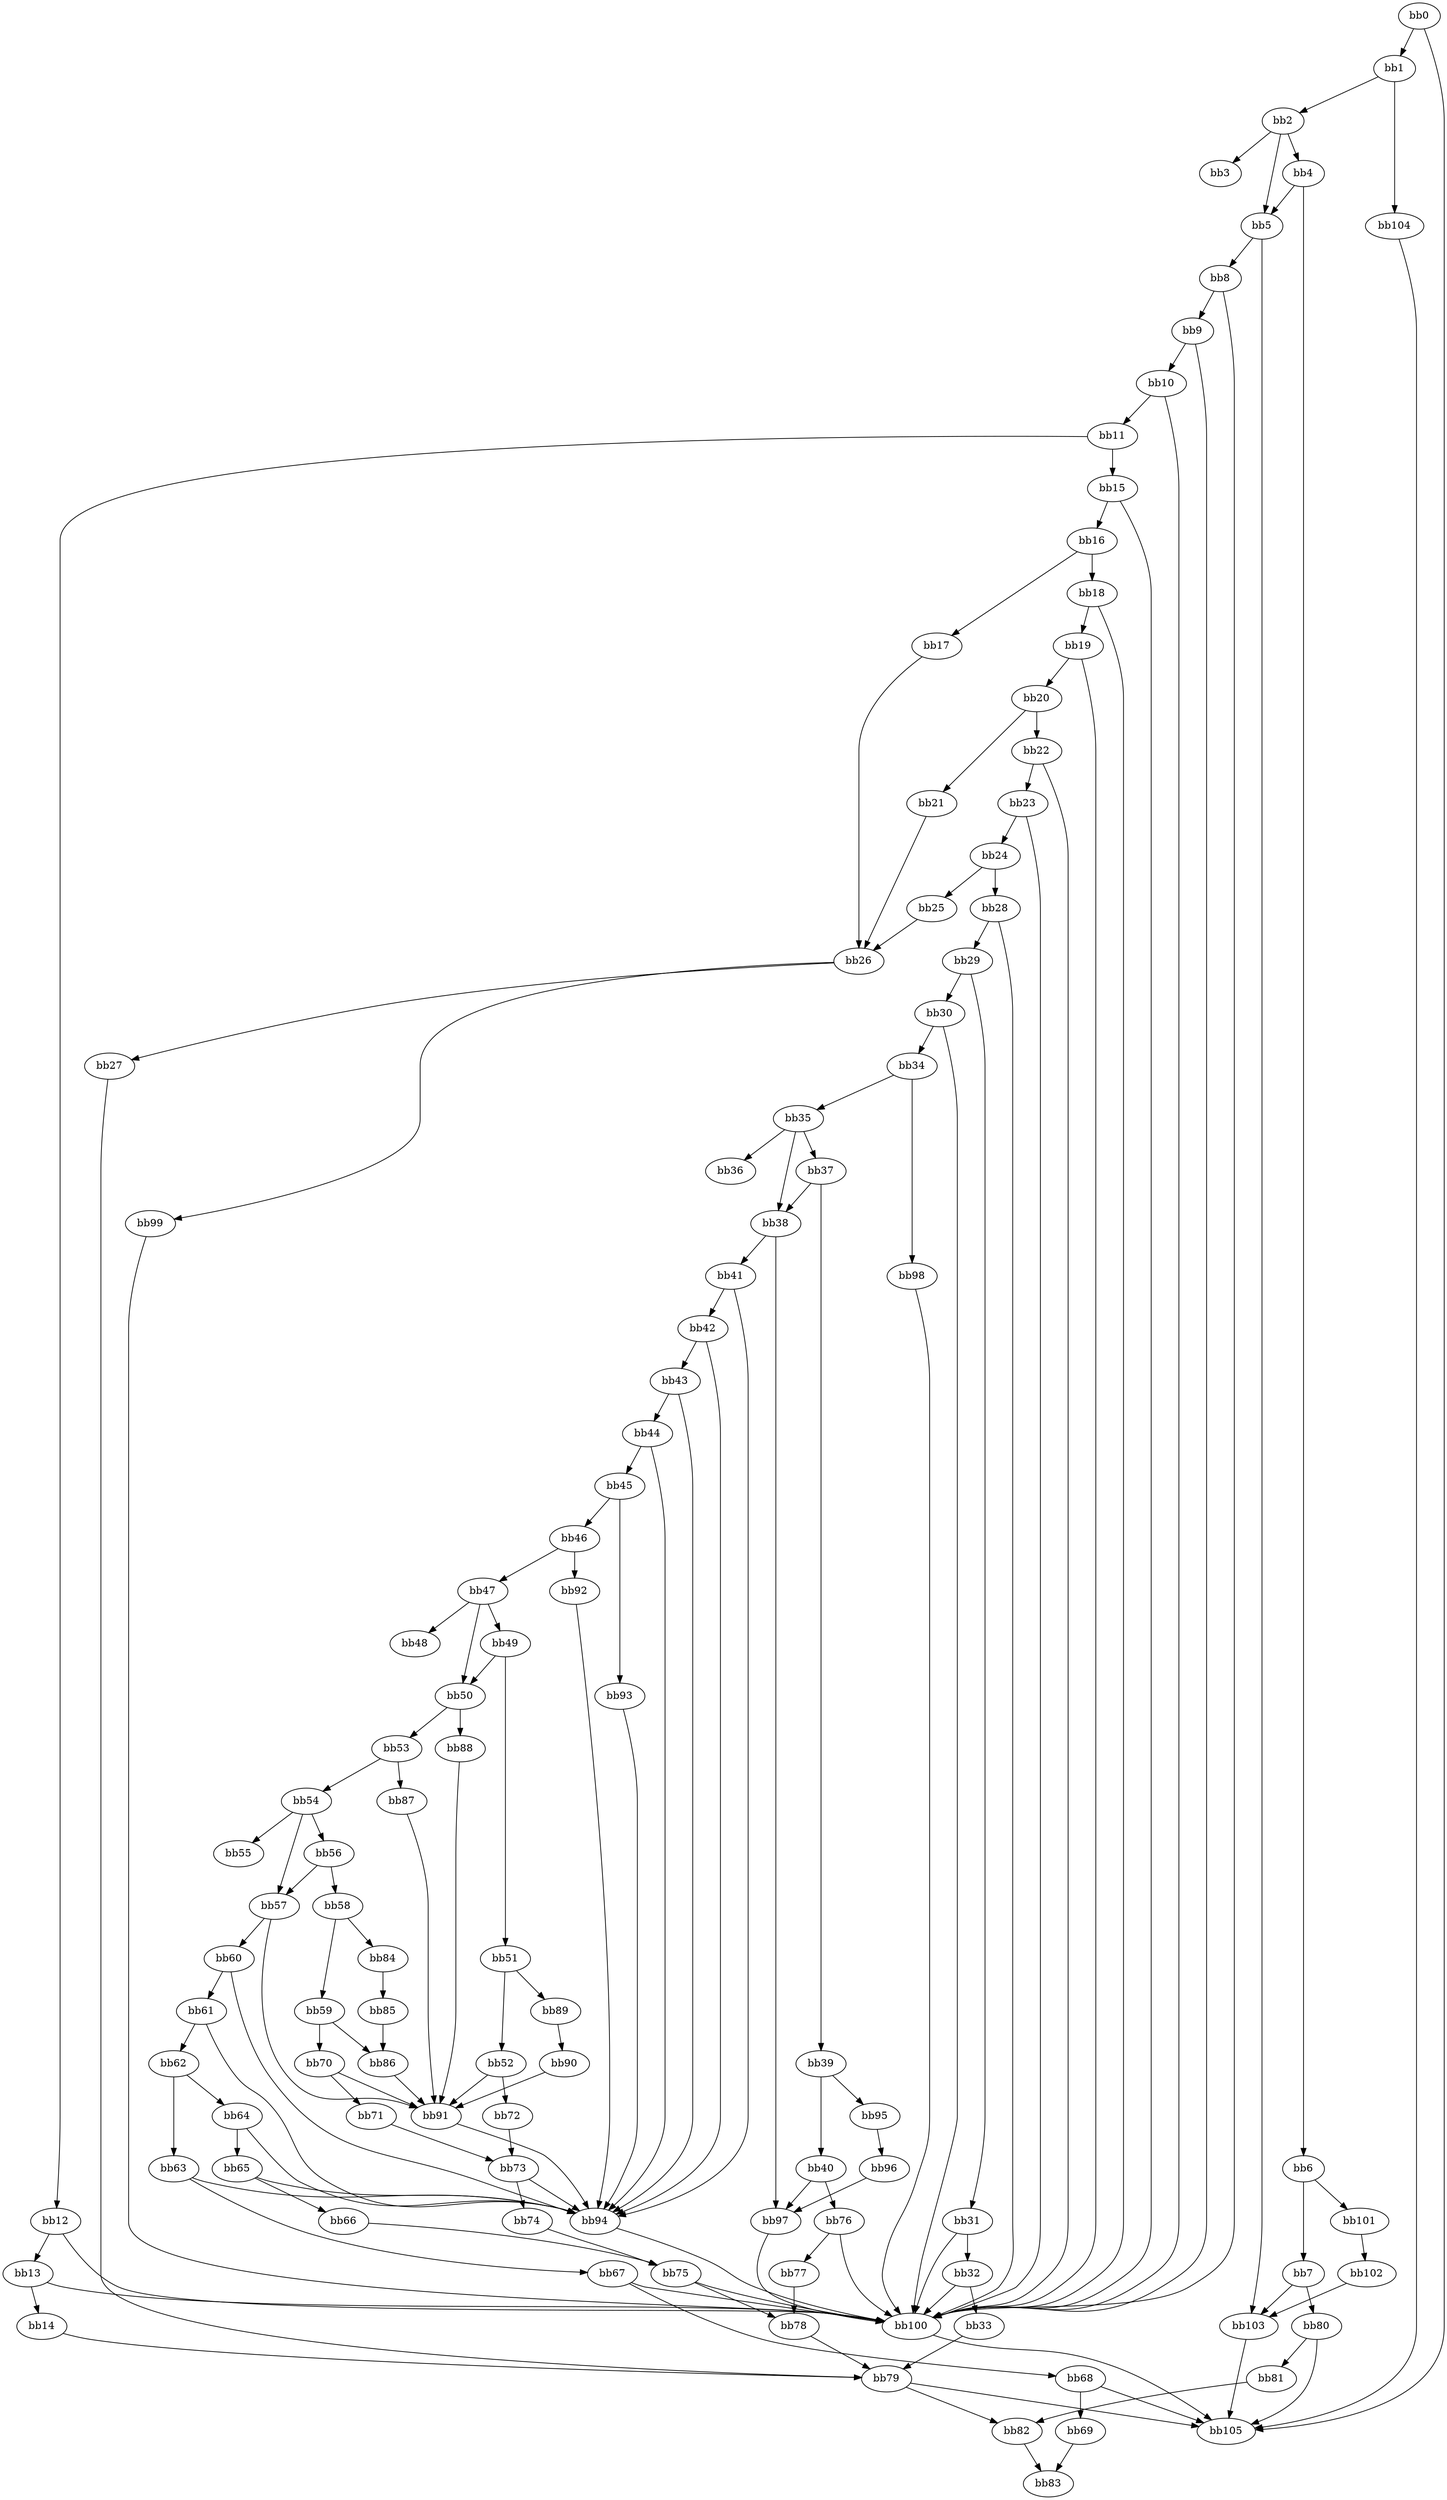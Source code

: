 digraph {
    0 [ label = "bb0\l" ]
    1 [ label = "bb1\l" ]
    2 [ label = "bb2\l" ]
    3 [ label = "bb3\l" ]
    4 [ label = "bb4\l" ]
    5 [ label = "bb5\l" ]
    6 [ label = "bb6\l" ]
    7 [ label = "bb7\l" ]
    8 [ label = "bb8\l" ]
    9 [ label = "bb9\l" ]
    10 [ label = "bb10\l" ]
    11 [ label = "bb11\l" ]
    12 [ label = "bb12\l" ]
    13 [ label = "bb13\l" ]
    14 [ label = "bb14\l" ]
    15 [ label = "bb15\l" ]
    16 [ label = "bb16\l" ]
    17 [ label = "bb17\l" ]
    18 [ label = "bb18\l" ]
    19 [ label = "bb19\l" ]
    20 [ label = "bb20\l" ]
    21 [ label = "bb21\l" ]
    22 [ label = "bb22\l" ]
    23 [ label = "bb23\l" ]
    24 [ label = "bb24\l" ]
    25 [ label = "bb25\l" ]
    26 [ label = "bb26\l" ]
    27 [ label = "bb27\l" ]
    28 [ label = "bb28\l" ]
    29 [ label = "bb29\l" ]
    30 [ label = "bb30\l" ]
    31 [ label = "bb31\l" ]
    32 [ label = "bb32\l" ]
    33 [ label = "bb33\l" ]
    34 [ label = "bb34\l" ]
    35 [ label = "bb35\l" ]
    36 [ label = "bb36\l" ]
    37 [ label = "bb37\l" ]
    38 [ label = "bb38\l" ]
    39 [ label = "bb39\l" ]
    40 [ label = "bb40\l" ]
    41 [ label = "bb41\l" ]
    42 [ label = "bb42\l" ]
    43 [ label = "bb43\l" ]
    44 [ label = "bb44\l" ]
    45 [ label = "bb45\l" ]
    46 [ label = "bb46\l" ]
    47 [ label = "bb47\l" ]
    48 [ label = "bb48\l" ]
    49 [ label = "bb49\l" ]
    50 [ label = "bb50\l" ]
    51 [ label = "bb51\l" ]
    52 [ label = "bb52\l" ]
    53 [ label = "bb53\l" ]
    54 [ label = "bb54\l" ]
    55 [ label = "bb55\l" ]
    56 [ label = "bb56\l" ]
    57 [ label = "bb57\l" ]
    58 [ label = "bb58\l" ]
    59 [ label = "bb59\l" ]
    60 [ label = "bb60\l" ]
    61 [ label = "bb61\l" ]
    62 [ label = "bb62\l" ]
    63 [ label = "bb63\l" ]
    64 [ label = "bb64\l" ]
    65 [ label = "bb65\l" ]
    66 [ label = "bb66\l" ]
    67 [ label = "bb67\l" ]
    68 [ label = "bb68\l" ]
    69 [ label = "bb69\l" ]
    70 [ label = "bb70\l" ]
    71 [ label = "bb71\l" ]
    72 [ label = "bb72\l" ]
    73 [ label = "bb73\l" ]
    74 [ label = "bb74\l" ]
    75 [ label = "bb75\l" ]
    76 [ label = "bb76\l" ]
    77 [ label = "bb77\l" ]
    78 [ label = "bb78\l" ]
    79 [ label = "bb79\l" ]
    80 [ label = "bb80\l" ]
    81 [ label = "bb81\l" ]
    82 [ label = "bb82\l" ]
    83 [ label = "bb83\l" ]
    84 [ label = "bb84\l" ]
    85 [ label = "bb85\l" ]
    86 [ label = "bb86\l" ]
    87 [ label = "bb87\l" ]
    88 [ label = "bb88\l" ]
    89 [ label = "bb89\l" ]
    90 [ label = "bb90\l" ]
    91 [ label = "bb91\l" ]
    92 [ label = "bb92\l" ]
    93 [ label = "bb93\l" ]
    94 [ label = "bb94\l" ]
    95 [ label = "bb95\l" ]
    96 [ label = "bb96\l" ]
    97 [ label = "bb97\l" ]
    98 [ label = "bb98\l" ]
    99 [ label = "bb99\l" ]
    100 [ label = "bb100\l" ]
    101 [ label = "bb101\l" ]
    102 [ label = "bb102\l" ]
    103 [ label = "bb103\l" ]
    104 [ label = "bb104\l" ]
    105 [ label = "bb105\l" ]
    0 -> 1 [ ]
    0 -> 105 [ ]
    1 -> 2 [ ]
    1 -> 104 [ ]
    2 -> 3 [ ]
    2 -> 4 [ ]
    2 -> 5 [ ]
    4 -> 5 [ ]
    4 -> 6 [ ]
    5 -> 8 [ ]
    5 -> 103 [ ]
    6 -> 7 [ ]
    6 -> 101 [ ]
    7 -> 80 [ ]
    7 -> 103 [ ]
    8 -> 9 [ ]
    8 -> 100 [ ]
    9 -> 10 [ ]
    9 -> 100 [ ]
    10 -> 11 [ ]
    10 -> 100 [ ]
    11 -> 12 [ ]
    11 -> 15 [ ]
    12 -> 13 [ ]
    12 -> 100 [ ]
    13 -> 14 [ ]
    13 -> 100 [ ]
    14 -> 79 [ ]
    15 -> 16 [ ]
    15 -> 100 [ ]
    16 -> 17 [ ]
    16 -> 18 [ ]
    17 -> 26 [ ]
    18 -> 19 [ ]
    18 -> 100 [ ]
    19 -> 20 [ ]
    19 -> 100 [ ]
    20 -> 21 [ ]
    20 -> 22 [ ]
    21 -> 26 [ ]
    22 -> 23 [ ]
    22 -> 100 [ ]
    23 -> 24 [ ]
    23 -> 100 [ ]
    24 -> 25 [ ]
    24 -> 28 [ ]
    25 -> 26 [ ]
    26 -> 27 [ ]
    26 -> 99 [ ]
    27 -> 79 [ ]
    28 -> 29 [ ]
    28 -> 100 [ ]
    29 -> 30 [ ]
    29 -> 31 [ ]
    30 -> 34 [ ]
    30 -> 100 [ ]
    31 -> 32 [ ]
    31 -> 100 [ ]
    32 -> 33 [ ]
    32 -> 100 [ ]
    33 -> 79 [ ]
    34 -> 35 [ ]
    34 -> 98 [ ]
    35 -> 36 [ ]
    35 -> 37 [ ]
    35 -> 38 [ ]
    37 -> 38 [ ]
    37 -> 39 [ ]
    38 -> 41 [ ]
    38 -> 97 [ ]
    39 -> 40 [ ]
    39 -> 95 [ ]
    40 -> 76 [ ]
    40 -> 97 [ ]
    41 -> 42 [ ]
    41 -> 94 [ ]
    42 -> 43 [ ]
    42 -> 94 [ ]
    43 -> 44 [ ]
    43 -> 94 [ ]
    44 -> 45 [ ]
    44 -> 94 [ ]
    45 -> 46 [ ]
    45 -> 93 [ ]
    46 -> 47 [ ]
    46 -> 92 [ ]
    47 -> 48 [ ]
    47 -> 49 [ ]
    47 -> 50 [ ]
    49 -> 50 [ ]
    49 -> 51 [ ]
    50 -> 53 [ ]
    50 -> 88 [ ]
    51 -> 52 [ ]
    51 -> 89 [ ]
    52 -> 72 [ ]
    52 -> 91 [ ]
    53 -> 54 [ ]
    53 -> 87 [ ]
    54 -> 55 [ ]
    54 -> 56 [ ]
    54 -> 57 [ ]
    56 -> 57 [ ]
    56 -> 58 [ ]
    57 -> 60 [ ]
    57 -> 91 [ ]
    58 -> 59 [ ]
    58 -> 84 [ ]
    59 -> 70 [ ]
    59 -> 86 [ ]
    60 -> 61 [ ]
    60 -> 94 [ ]
    61 -> 62 [ ]
    61 -> 94 [ ]
    62 -> 63 [ ]
    62 -> 64 [ ]
    63 -> 67 [ ]
    63 -> 94 [ ]
    64 -> 65 [ ]
    64 -> 94 [ ]
    65 -> 66 [ ]
    65 -> 94 [ ]
    66 -> 75 [ ]
    67 -> 68 [ ]
    67 -> 100 [ ]
    68 -> 69 [ ]
    68 -> 105 [ ]
    69 -> 83 [ ]
    70 -> 71 [ ]
    70 -> 91 [ ]
    71 -> 73 [ ]
    72 -> 73 [ ]
    73 -> 74 [ ]
    73 -> 94 [ ]
    74 -> 75 [ ]
    75 -> 78 [ ]
    75 -> 100 [ ]
    76 -> 77 [ ]
    76 -> 100 [ ]
    77 -> 78 [ ]
    78 -> 79 [ ]
    79 -> 82 [ ]
    79 -> 105 [ ]
    80 -> 81 [ ]
    80 -> 105 [ ]
    81 -> 82 [ ]
    82 -> 83 [ ]
    84 -> 85 [ ]
    85 -> 86 [ ]
    86 -> 91 [ ]
    87 -> 91 [ ]
    88 -> 91 [ ]
    89 -> 90 [ ]
    90 -> 91 [ ]
    91 -> 94 [ ]
    92 -> 94 [ ]
    93 -> 94 [ ]
    94 -> 100 [ ]
    95 -> 96 [ ]
    96 -> 97 [ ]
    97 -> 100 [ ]
    98 -> 100 [ ]
    99 -> 100 [ ]
    100 -> 105 [ ]
    101 -> 102 [ ]
    102 -> 103 [ ]
    103 -> 105 [ ]
    104 -> 105 [ ]
}

